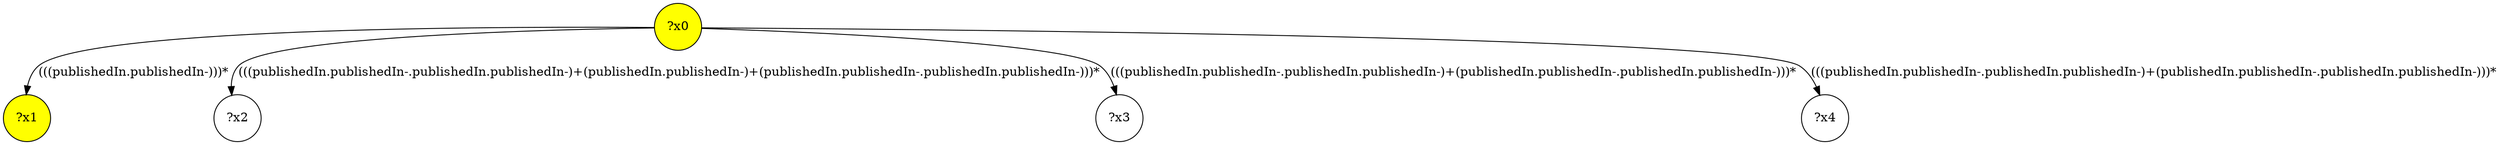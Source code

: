 digraph g {
	x0 [fillcolor="yellow", style="filled," shape=circle, label="?x0"];
	x1 [fillcolor="yellow", style="filled," shape=circle, label="?x1"];
	x0 -> x1 [label="(((publishedIn.publishedIn-)))*"];
	x2 [shape=circle, label="?x2"];
	x0 -> x2 [label="(((publishedIn.publishedIn-.publishedIn.publishedIn-)+(publishedIn.publishedIn-)+(publishedIn.publishedIn-.publishedIn.publishedIn-)))*"];
	x3 [shape=circle, label="?x3"];
	x0 -> x3 [label="(((publishedIn.publishedIn-.publishedIn.publishedIn-)+(publishedIn.publishedIn-.publishedIn.publishedIn-)))*"];
	x4 [shape=circle, label="?x4"];
	x0 -> x4 [label="(((publishedIn.publishedIn-.publishedIn.publishedIn-)+(publishedIn.publishedIn-.publishedIn.publishedIn-)))*"];
}
